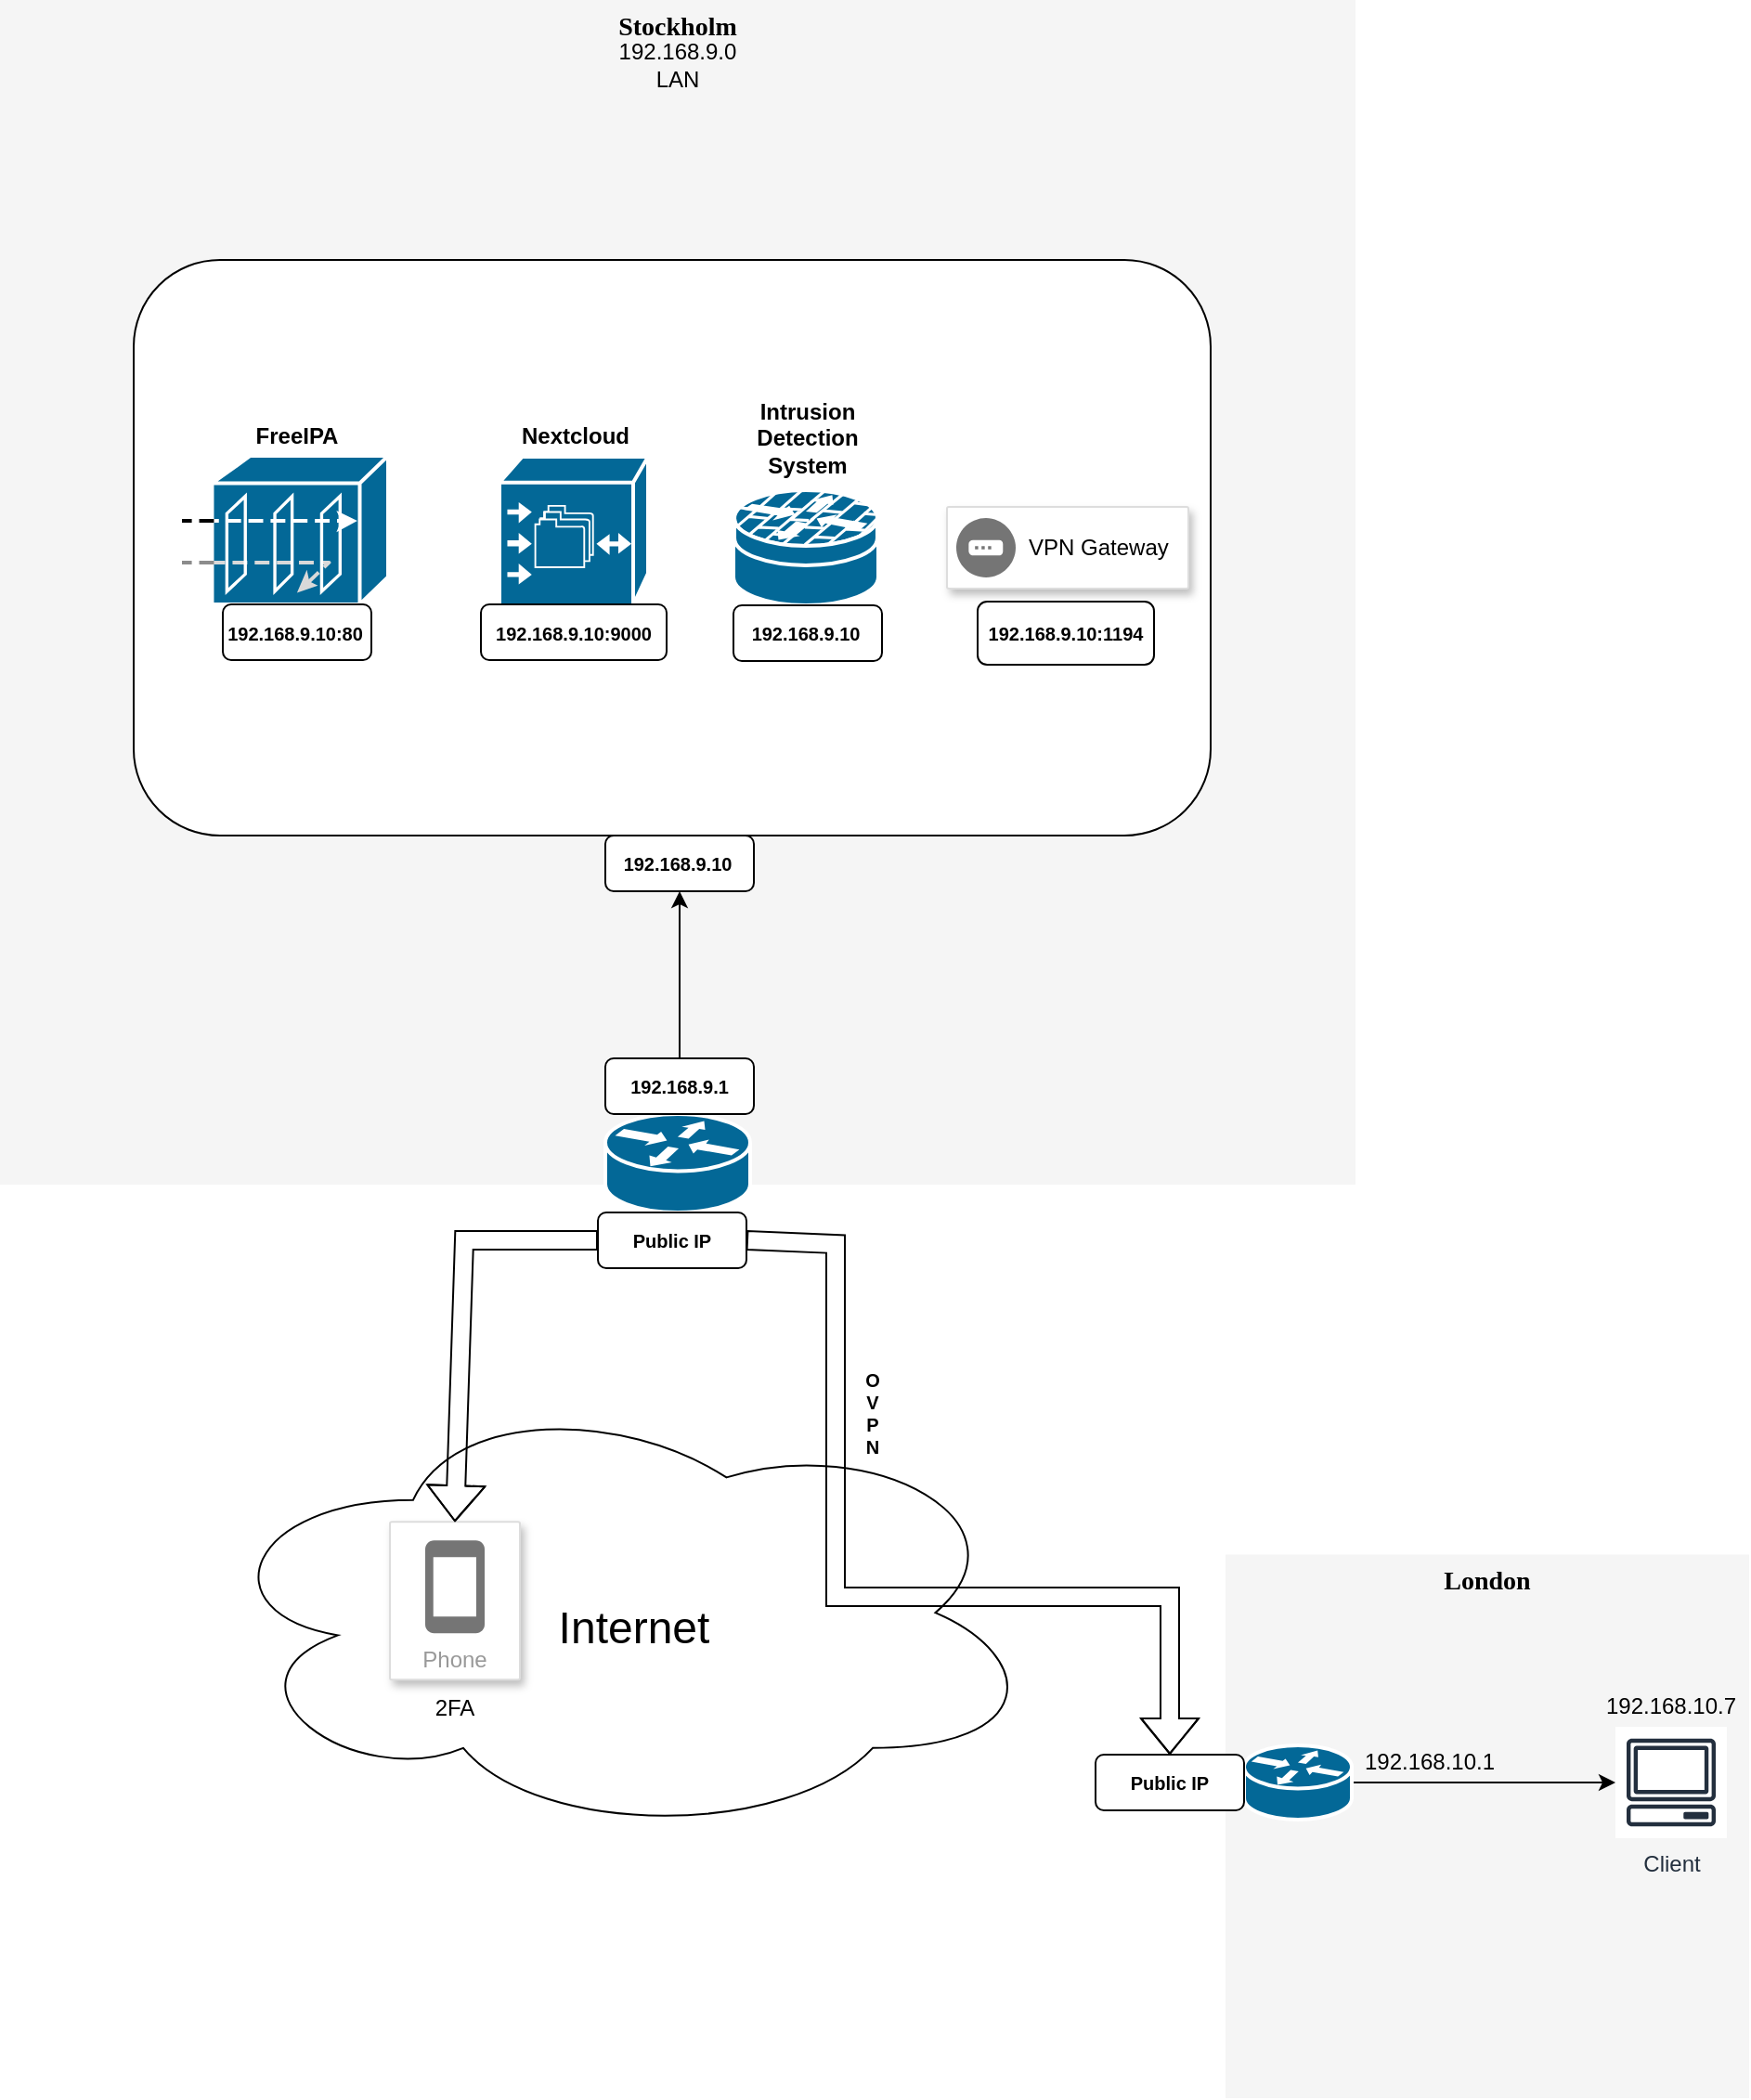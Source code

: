 <mxfile version="17.0.0" type="github">
  <diagram name="Page-1" id="c37626ed-c26b-45fb-9056-f9ebc6bb27b6">
    <mxGraphModel dx="233" dy="1437" grid="1" gridSize="10" guides="1" tooltips="1" connect="1" arrows="1" fold="1" page="1" pageScale="1" pageWidth="1100" pageHeight="850" background="none" math="0" shadow="0">
      <root>
        <mxCell id="0" />
        <mxCell id="1" parent="0" />
        <mxCell id="N28YlUNtLmQZ9LZBREEU-1" value="Stockholm" style="whiteSpace=wrap;html=1;rounded=0;shadow=0;comic=0;strokeWidth=1;fontFamily=Verdana;fontSize=14;fillColor=#f5f5f5;strokeColor=none;fontStyle=1;verticalAlign=top;" parent="1" vertex="1">
          <mxGeometry x="1100" y="120" width="730" height="638" as="geometry" />
        </mxCell>
        <mxCell id="00Mz1gx1yCFMuMXbWhuk-10" value="" style="rounded=1;whiteSpace=wrap;html=1;" vertex="1" parent="1">
          <mxGeometry x="1172" y="260" width="580" height="310" as="geometry" />
        </mxCell>
        <mxCell id="N28YlUNtLmQZ9LZBREEU-43" value="192.168.9.0&lt;br&gt;LAN" style="text;html=1;strokeColor=none;fillColor=none;align=center;verticalAlign=middle;whiteSpace=wrap;rounded=0;" parent="1" vertex="1">
          <mxGeometry x="1435" y="140" width="60" height="30" as="geometry" />
        </mxCell>
        <mxCell id="gRUcOE9CfGCtsJtimKDV-1" value="London" style="whiteSpace=wrap;html=1;rounded=0;shadow=0;comic=0;strokeWidth=1;fontFamily=Verdana;fontSize=14;fillColor=#f5f5f5;strokeColor=none;fontStyle=1;verticalAlign=top;" parent="1" vertex="1">
          <mxGeometry x="1760" y="957.25" width="282" height="292.75" as="geometry" />
        </mxCell>
        <mxCell id="hzm-aWV2wav2DxI-R75p-21" style="edgeStyle=orthogonalEdgeStyle;rounded=0;orthogonalLoop=1;jettySize=auto;html=1;exitX=1;exitY=0.5;exitDx=0;exitDy=0;exitPerimeter=0;fontSize=24;" parent="1" source="gRUcOE9CfGCtsJtimKDV-7" target="hzm-aWV2wav2DxI-R75p-19" edge="1">
          <mxGeometry relative="1" as="geometry" />
        </mxCell>
        <mxCell id="gRUcOE9CfGCtsJtimKDV-7" value="" style="shape=mxgraph.cisco.routers.router;sketch=0;html=1;pointerEvents=1;dashed=0;fillColor=#036897;strokeColor=#ffffff;strokeWidth=2;verticalLabelPosition=bottom;verticalAlign=top;align=center;outlineConnect=0;" parent="1" vertex="1">
          <mxGeometry x="1770" y="1060" width="58" height="40" as="geometry" />
        </mxCell>
        <mxCell id="VoIpoD_sD3zL7hZzoFKK-5" value="" style="shape=mxgraph.cisco.routers.router;sketch=0;html=1;pointerEvents=1;dashed=0;fillColor=#036897;strokeColor=#ffffff;strokeWidth=2;verticalLabelPosition=bottom;verticalAlign=top;align=center;outlineConnect=0;" parent="1" vertex="1">
          <mxGeometry x="1426" y="720" width="78" height="53" as="geometry" />
        </mxCell>
        <mxCell id="VoIpoD_sD3zL7hZzoFKK-9" value="" style="shape=mxgraph.cisco.security.guard;sketch=0;html=1;pointerEvents=1;dashed=0;fillColor=#036897;strokeColor=#ffffff;strokeWidth=2;verticalLabelPosition=bottom;verticalAlign=top;align=center;outlineConnect=0;" parent="1" vertex="1">
          <mxGeometry x="1199" y="365.5" width="110" height="80" as="geometry" />
        </mxCell>
        <mxCell id="VoIpoD_sD3zL7hZzoFKK-10" value="" style="shape=mxgraph.cisco.storage.cisco_file_engine;html=1;dashed=0;fillColor=#036897;strokeColor=#ffffff;strokeWidth=2;verticalLabelPosition=bottom;verticalAlign=top;rounded=0;shadow=0;comic=0;fontFamily=Verdana;fontSize=12;" parent="1" vertex="1">
          <mxGeometry x="1369" y="366" width="80" height="80" as="geometry" />
        </mxCell>
        <mxCell id="VoIpoD_sD3zL7hZzoFKK-12" value="" style="shape=mxgraph.cisco.security.router_firewall;sketch=0;html=1;pointerEvents=1;dashed=0;fillColor=#036897;strokeColor=#ffffff;strokeWidth=2;verticalLabelPosition=bottom;verticalAlign=top;align=center;outlineConnect=0;fontSize=24;" parent="1" vertex="1">
          <mxGeometry x="1495" y="384" width="78" height="62" as="geometry" />
        </mxCell>
        <mxCell id="VoIpoD_sD3zL7hZzoFKK-18" value="&lt;b&gt;Nextcloud&lt;br&gt;&lt;/b&gt;" style="text;html=1;strokeColor=none;fillColor=none;align=center;verticalAlign=middle;whiteSpace=wrap;rounded=0;" parent="1" vertex="1">
          <mxGeometry x="1370" y="340" width="80" height="30" as="geometry" />
        </mxCell>
        <mxCell id="hzm-aWV2wav2DxI-R75p-2" value="&lt;b&gt;FreeIPA&lt;/b&gt;" style="text;html=1;strokeColor=none;fillColor=none;align=center;verticalAlign=middle;whiteSpace=wrap;rounded=0;" parent="1" vertex="1">
          <mxGeometry x="1220" y="340" width="80" height="30" as="geometry" />
        </mxCell>
        <mxCell id="hzm-aWV2wav2DxI-R75p-3" value="&lt;b&gt;Intrusion Detection&lt;br&gt;System&lt;/b&gt;" style="text;html=1;strokeColor=none;fillColor=none;align=center;verticalAlign=middle;whiteSpace=wrap;rounded=0;" parent="1" vertex="1">
          <mxGeometry x="1492" y="340" width="86" height="31" as="geometry" />
        </mxCell>
        <mxCell id="hzm-aWV2wav2DxI-R75p-19" value="Client" style="sketch=0;outlineConnect=0;fontColor=#232F3E;gradientColor=none;strokeColor=#232F3E;fillColor=#ffffff;dashed=0;verticalLabelPosition=bottom;verticalAlign=top;align=center;html=1;fontSize=12;fontStyle=0;aspect=fixed;shape=mxgraph.aws4.resourceIcon;resIcon=mxgraph.aws4.client;" parent="1" vertex="1">
          <mxGeometry x="1970" y="1050" width="60" height="60" as="geometry" />
        </mxCell>
        <mxCell id="hzm-aWV2wav2DxI-R75p-22" value="&lt;font style=&quot;font-size: 12px&quot;&gt;192.168.10.1&lt;/font&gt;" style="text;html=1;strokeColor=none;fillColor=none;align=center;verticalAlign=middle;whiteSpace=wrap;rounded=0;fontSize=24;" parent="1" vertex="1">
          <mxGeometry x="1840" y="1050" width="60" height="30" as="geometry" />
        </mxCell>
        <mxCell id="hzm-aWV2wav2DxI-R75p-23" value="&lt;font style=&quot;font-size: 12px&quot;&gt;192.168.10.7&lt;/font&gt;" style="text;html=1;strokeColor=none;fillColor=none;align=center;verticalAlign=middle;whiteSpace=wrap;rounded=0;fontSize=24;" parent="1" vertex="1">
          <mxGeometry x="1970" y="1020" width="60" height="30" as="geometry" />
        </mxCell>
        <mxCell id="hzm-aWV2wav2DxI-R75p-36" value="&lt;b&gt;Public IP&lt;/b&gt;" style="rounded=1;whiteSpace=wrap;html=1;fontSize=10;" parent="1" vertex="1">
          <mxGeometry x="1422" y="773" width="80" height="30" as="geometry" />
        </mxCell>
        <mxCell id="hzm-aWV2wav2DxI-R75p-38" value="&lt;b&gt;Public IP&lt;/b&gt;" style="rounded=1;whiteSpace=wrap;html=1;fontSize=10;" parent="1" vertex="1">
          <mxGeometry x="1690" y="1065" width="80" height="30" as="geometry" />
        </mxCell>
        <mxCell id="hzm-aWV2wav2DxI-R75p-40" value="" style="group" parent="1" vertex="1" connectable="0">
          <mxGeometry x="1210" y="867.13" width="450" height="242.87" as="geometry" />
        </mxCell>
        <mxCell id="VoIpoD_sD3zL7hZzoFKK-11" value="" style="ellipse;shape=cloud;whiteSpace=wrap;html=1;fontSize=24;" parent="hzm-aWV2wav2DxI-R75p-40" vertex="1">
          <mxGeometry width="450" height="242.87" as="geometry" />
        </mxCell>
        <mxCell id="VoIpoD_sD3zL7hZzoFKK-2" value="&lt;font style=&quot;font-size: 24px&quot;&gt;Internet&lt;/font&gt;" style="text;html=1;strokeColor=none;fillColor=none;align=center;verticalAlign=middle;whiteSpace=wrap;rounded=0;" parent="hzm-aWV2wav2DxI-R75p-40" vertex="1">
          <mxGeometry x="169.72" y="60" width="123.19" height="140" as="geometry" />
        </mxCell>
        <mxCell id="hzm-aWV2wav2DxI-R75p-81" value="" style="group" parent="hzm-aWV2wav2DxI-R75p-40" vertex="1" connectable="0">
          <mxGeometry x="100" y="72.5" width="70" height="115" as="geometry" />
        </mxCell>
        <mxCell id="hzm-aWV2wav2DxI-R75p-82" value="Phone" style="strokeColor=#dddddd;shadow=1;strokeWidth=1;rounded=1;absoluteArcSize=1;arcSize=2;labelPosition=center;verticalLabelPosition=middle;align=center;verticalAlign=bottom;spacingLeft=0;fontColor=#999999;fontSize=12;whiteSpace=wrap;spacingBottom=2;" parent="hzm-aWV2wav2DxI-R75p-81" vertex="1">
          <mxGeometry width="70" height="85" as="geometry" />
        </mxCell>
        <mxCell id="hzm-aWV2wav2DxI-R75p-83" value="" style="sketch=0;dashed=0;connectable=0;html=1;fillColor=#757575;strokeColor=none;shape=mxgraph.gcp2.phone;part=1;" parent="hzm-aWV2wav2DxI-R75p-82" vertex="1">
          <mxGeometry x="0.5" width="32" height="50" relative="1" as="geometry">
            <mxPoint x="-16" y="10" as="offset" />
          </mxGeometry>
        </mxCell>
        <mxCell id="hzm-aWV2wav2DxI-R75p-84" value="2FA" style="text;html=1;strokeColor=none;fillColor=none;align=center;verticalAlign=middle;whiteSpace=wrap;rounded=0;" parent="hzm-aWV2wav2DxI-R75p-81" vertex="1">
          <mxGeometry x="5" y="85" width="60" height="30" as="geometry" />
        </mxCell>
        <mxCell id="hzm-aWV2wav2DxI-R75p-47" value="" style="shape=flexArrow;endArrow=classic;startArrow=none;html=1;rounded=0;fontSize=10;entryX=0.5;entryY=0;entryDx=0;entryDy=0;exitX=1;exitY=0.5;exitDx=0;exitDy=0;" parent="1" target="hzm-aWV2wav2DxI-R75p-38" edge="1" source="hzm-aWV2wav2DxI-R75p-36">
          <mxGeometry width="100" height="100" relative="1" as="geometry">
            <mxPoint x="1530" y="790" as="sourcePoint" />
            <mxPoint x="1730" y="970" as="targetPoint" />
            <Array as="points">
              <mxPoint x="1550" y="790" />
              <mxPoint x="1550" y="980" />
              <mxPoint x="1730" y="980" />
            </Array>
          </mxGeometry>
        </mxCell>
        <mxCell id="hzm-aWV2wav2DxI-R75p-50" value="&lt;b&gt;&lt;br&gt;O&lt;br&gt;V&lt;br&gt;P&lt;br&gt;N&lt;/b&gt;" style="text;html=1;strokeColor=none;fillColor=none;align=center;verticalAlign=middle;whiteSpace=wrap;rounded=0;fontSize=10;" parent="1" vertex="1">
          <mxGeometry x="1540" y="860" width="60" height="30" as="geometry" />
        </mxCell>
        <mxCell id="hzm-aWV2wav2DxI-R75p-54" value="" style="group" parent="1" vertex="1" connectable="0">
          <mxGeometry x="1426" y="690" width="80" height="30" as="geometry" />
        </mxCell>
        <mxCell id="hzm-aWV2wav2DxI-R75p-55" value="" style="rounded=1;whiteSpace=wrap;html=1;fontSize=10;" parent="hzm-aWV2wav2DxI-R75p-54" vertex="1">
          <mxGeometry width="80" height="30" as="geometry" />
        </mxCell>
        <mxCell id="hzm-aWV2wav2DxI-R75p-56" value="&lt;b&gt;192.168.9.1&lt;/b&gt;" style="text;html=1;strokeColor=none;fillColor=none;align=center;verticalAlign=middle;whiteSpace=wrap;rounded=0;fontSize=10;" parent="hzm-aWV2wav2DxI-R75p-54" vertex="1">
          <mxGeometry x="20" y="7.5" width="40" height="15" as="geometry" />
        </mxCell>
        <mxCell id="00Mz1gx1yCFMuMXbWhuk-6" value="" style="shape=flexArrow;endArrow=classic;startArrow=none;html=1;rounded=0;fontSize=10;entryX=0.5;entryY=0;entryDx=0;entryDy=0;exitX=0;exitY=0.5;exitDx=0;exitDy=0;" edge="1" parent="1" source="hzm-aWV2wav2DxI-R75p-36" target="hzm-aWV2wav2DxI-R75p-82">
          <mxGeometry width="100" height="100" relative="1" as="geometry">
            <mxPoint x="1211" y="900" as="sourcePoint" />
            <mxPoint x="1439" y="1177" as="targetPoint" />
            <Array as="points">
              <mxPoint x="1350" y="788" />
            </Array>
          </mxGeometry>
        </mxCell>
        <mxCell id="00Mz1gx1yCFMuMXbWhuk-12" value="" style="rounded=1;whiteSpace=wrap;html=1;fontSize=10;" vertex="1" parent="1">
          <mxGeometry x="1426" y="570" width="80" height="30" as="geometry" />
        </mxCell>
        <mxCell id="00Mz1gx1yCFMuMXbWhuk-13" value="&lt;b&gt;192.168.9.10&lt;/b&gt;" style="text;html=1;strokeColor=none;fillColor=none;align=center;verticalAlign=middle;whiteSpace=wrap;rounded=0;fontSize=10;" vertex="1" parent="1">
          <mxGeometry x="1445" y="577.5" width="40" height="15" as="geometry" />
        </mxCell>
        <mxCell id="00Mz1gx1yCFMuMXbWhuk-14" style="edgeStyle=orthogonalEdgeStyle;rounded=0;orthogonalLoop=1;jettySize=auto;html=1;exitX=0.5;exitY=0;exitDx=0;exitDy=0;entryX=0.5;entryY=1;entryDx=0;entryDy=0;" edge="1" parent="1" source="hzm-aWV2wav2DxI-R75p-55" target="00Mz1gx1yCFMuMXbWhuk-12">
          <mxGeometry relative="1" as="geometry" />
        </mxCell>
        <mxCell id="00Mz1gx1yCFMuMXbWhuk-15" value="" style="strokeColor=#dddddd;shadow=1;strokeWidth=1;rounded=1;absoluteArcSize=1;arcSize=2;" vertex="1" parent="1">
          <mxGeometry x="1610" y="393" width="130" height="44" as="geometry" />
        </mxCell>
        <mxCell id="00Mz1gx1yCFMuMXbWhuk-16" value="VPN Gateway" style="sketch=0;dashed=0;connectable=0;html=1;fillColor=#757575;strokeColor=none;shape=mxgraph.gcp2.gateway;part=1;labelPosition=right;verticalLabelPosition=middle;align=left;verticalAlign=middle;spacingLeft=5;fontSize=12;" vertex="1" parent="00Mz1gx1yCFMuMXbWhuk-15">
          <mxGeometry y="0.5" width="32" height="32" relative="1" as="geometry">
            <mxPoint x="5" y="-16" as="offset" />
          </mxGeometry>
        </mxCell>
        <mxCell id="00Mz1gx1yCFMuMXbWhuk-17" value="" style="rounded=1;whiteSpace=wrap;html=1;fontSize=10;" vertex="1" parent="1">
          <mxGeometry x="1220" y="445.5" width="80" height="30" as="geometry" />
        </mxCell>
        <mxCell id="00Mz1gx1yCFMuMXbWhuk-18" value="&lt;b&gt;192.168.9.10:80&lt;/b&gt;" style="text;html=1;strokeColor=none;fillColor=none;align=center;verticalAlign=middle;whiteSpace=wrap;rounded=0;fontSize=10;" vertex="1" parent="1">
          <mxGeometry x="1239" y="453" width="40" height="15" as="geometry" />
        </mxCell>
        <mxCell id="00Mz1gx1yCFMuMXbWhuk-19" value="" style="rounded=1;whiteSpace=wrap;html=1;fontSize=10;" vertex="1" parent="1">
          <mxGeometry x="1626.5" y="444" width="95" height="34" as="geometry" />
        </mxCell>
        <mxCell id="00Mz1gx1yCFMuMXbWhuk-20" value="&lt;b&gt;192.168.9.10:1194&lt;/b&gt;" style="text;html=1;strokeColor=none;fillColor=none;align=center;verticalAlign=middle;whiteSpace=wrap;rounded=0;fontSize=10;" vertex="1" parent="1">
          <mxGeometry x="1654" y="453.5" width="40" height="15" as="geometry" />
        </mxCell>
        <mxCell id="00Mz1gx1yCFMuMXbWhuk-21" value="" style="rounded=1;whiteSpace=wrap;html=1;fontSize=10;" vertex="1" parent="1">
          <mxGeometry x="1495" y="446" width="80" height="30" as="geometry" />
        </mxCell>
        <mxCell id="00Mz1gx1yCFMuMXbWhuk-22" value="&lt;b&gt;192.168.9.10&lt;/b&gt;" style="text;html=1;strokeColor=none;fillColor=none;align=center;verticalAlign=middle;whiteSpace=wrap;rounded=0;fontSize=10;" vertex="1" parent="1">
          <mxGeometry x="1514" y="453.5" width="40" height="15" as="geometry" />
        </mxCell>
        <mxCell id="00Mz1gx1yCFMuMXbWhuk-23" value="" style="rounded=1;whiteSpace=wrap;html=1;fontSize=10;" vertex="1" parent="1">
          <mxGeometry x="1359" y="445.5" width="100" height="30" as="geometry" />
        </mxCell>
        <mxCell id="00Mz1gx1yCFMuMXbWhuk-24" value="&lt;b&gt;192.168.9.10:9000&lt;/b&gt;" style="text;html=1;strokeColor=none;fillColor=none;align=center;verticalAlign=middle;whiteSpace=wrap;rounded=0;fontSize=10;" vertex="1" parent="1">
          <mxGeometry x="1389" y="453" width="40" height="15" as="geometry" />
        </mxCell>
      </root>
    </mxGraphModel>
  </diagram>
</mxfile>
